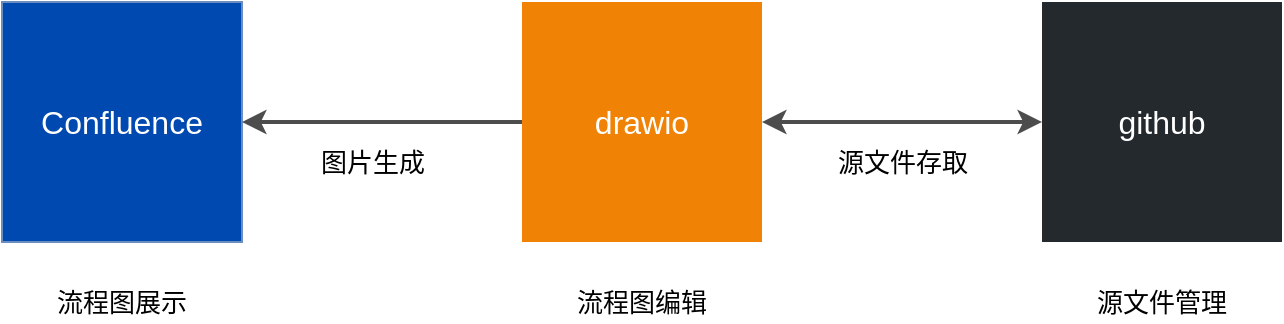 <mxfile version="11.1.2" type="github"><diagram id="WzCng4wM9VhlVkZ5fAss" name="第 1 页"><mxGraphModel dx="1020" dy="664" grid="1" gridSize="10" guides="1" tooltips="1" connect="1" arrows="1" fold="1" page="1" pageScale="1" pageWidth="827" pageHeight="1169" math="0" shadow="0"><root><mxCell id="0"/><mxCell id="1" parent="0"/><mxCell id="BKyuPk2qO1dakLmirdRP-3" value="Confluence" style="whiteSpace=wrap;html=1;aspect=fixed;fillColor=#0049B0;strokeColor=#6c8ebf;fontColor=#FFFFFF;fontSize=16;" parent="1" vertex="1"><mxGeometry x="93" y="160" width="120" height="120" as="geometry"/></mxCell><mxCell id="BKyuPk2qO1dakLmirdRP-13" style="edgeStyle=orthogonalEdgeStyle;rounded=0;orthogonalLoop=1;jettySize=auto;html=1;entryX=1;entryY=0.5;entryDx=0;entryDy=0;fontSize=16;fontColor=#FFFFFF;strokeColor=#4D4D4D;strokeWidth=2;" parent="1" source="BKyuPk2qO1dakLmirdRP-4" target="BKyuPk2qO1dakLmirdRP-3" edge="1"><mxGeometry relative="1" as="geometry"/></mxCell><mxCell id="BKyuPk2qO1dakLmirdRP-4" value="drawio" style="whiteSpace=wrap;html=1;aspect=fixed;fillColor=#F08205;strokeColor=none;fontSize=16;fontStyle=0;fontColor=#FFFFFF;" parent="1" vertex="1"><mxGeometry x="353" y="160" width="120" height="120" as="geometry"/></mxCell><mxCell id="BKyuPk2qO1dakLmirdRP-16" style="edgeStyle=orthogonalEdgeStyle;rounded=0;orthogonalLoop=1;jettySize=auto;html=1;fontSize=16;fontColor=#FFFFFF;strokeColor=#4D4D4D;startArrow=classic;startFill=1;strokeWidth=2;" parent="1" source="BKyuPk2qO1dakLmirdRP-5" target="BKyuPk2qO1dakLmirdRP-4" edge="1"><mxGeometry relative="1" as="geometry"/></mxCell><mxCell id="BKyuPk2qO1dakLmirdRP-5" value="&lt;font style=&quot;font-size: 16px;&quot;&gt;github&lt;/font&gt;" style="whiteSpace=wrap;html=1;aspect=fixed;fillColor=#24292E;strokeColor=none;fontSize=16;fontColor=#FFFFFF;" parent="1" vertex="1"><mxGeometry x="613" y="160" width="120" height="120" as="geometry"/></mxCell><mxCell id="BKyuPk2qO1dakLmirdRP-19" value="&lt;font color=&quot;#000000&quot; style=&quot;font-size: 13px;&quot;&gt;源文件存取&lt;/font&gt;" style="text;html=1;resizable=0;points=[];autosize=1;align=center;verticalAlign=top;spacingTop=-4;fontSize=13;fontColor=#FFFFFF;" parent="1" vertex="1"><mxGeometry x="493" y="230" width="100" height="20" as="geometry"/></mxCell><mxCell id="BKyuPk2qO1dakLmirdRP-21" value="&lt;font color=&quot;#000000&quot;&gt;图片生成&lt;/font&gt;" style="text;html=1;resizable=0;points=[];autosize=1;align=center;verticalAlign=top;spacingTop=-4;fontSize=13;fontColor=#FFFFFF;" parent="1" vertex="1"><mxGeometry x="243" y="230" width="70" height="20" as="geometry"/></mxCell><mxCell id="BKyuPk2qO1dakLmirdRP-22" value="流程图展示" style="text;html=1;strokeColor=none;fillColor=none;align=center;verticalAlign=middle;whiteSpace=wrap;rounded=0;fontSize=13;fontColor=#000000;" parent="1" vertex="1"><mxGeometry x="118" y="300" width="70" height="20" as="geometry"/></mxCell><mxCell id="BKyuPk2qO1dakLmirdRP-23" value="流程图编辑" style="text;html=1;strokeColor=none;fillColor=none;align=center;verticalAlign=middle;whiteSpace=wrap;rounded=0;fontSize=13;fontColor=#000000;" parent="1" vertex="1"><mxGeometry x="378" y="300" width="70" height="20" as="geometry"/></mxCell><mxCell id="BKyuPk2qO1dakLmirdRP-24" value="源文件管理" style="text;html=1;strokeColor=none;fillColor=none;align=center;verticalAlign=middle;whiteSpace=wrap;rounded=0;fontSize=13;fontColor=#000000;" parent="1" vertex="1"><mxGeometry x="638" y="300" width="70" height="20" as="geometry"/></mxCell></root></mxGraphModel></diagram></mxfile>